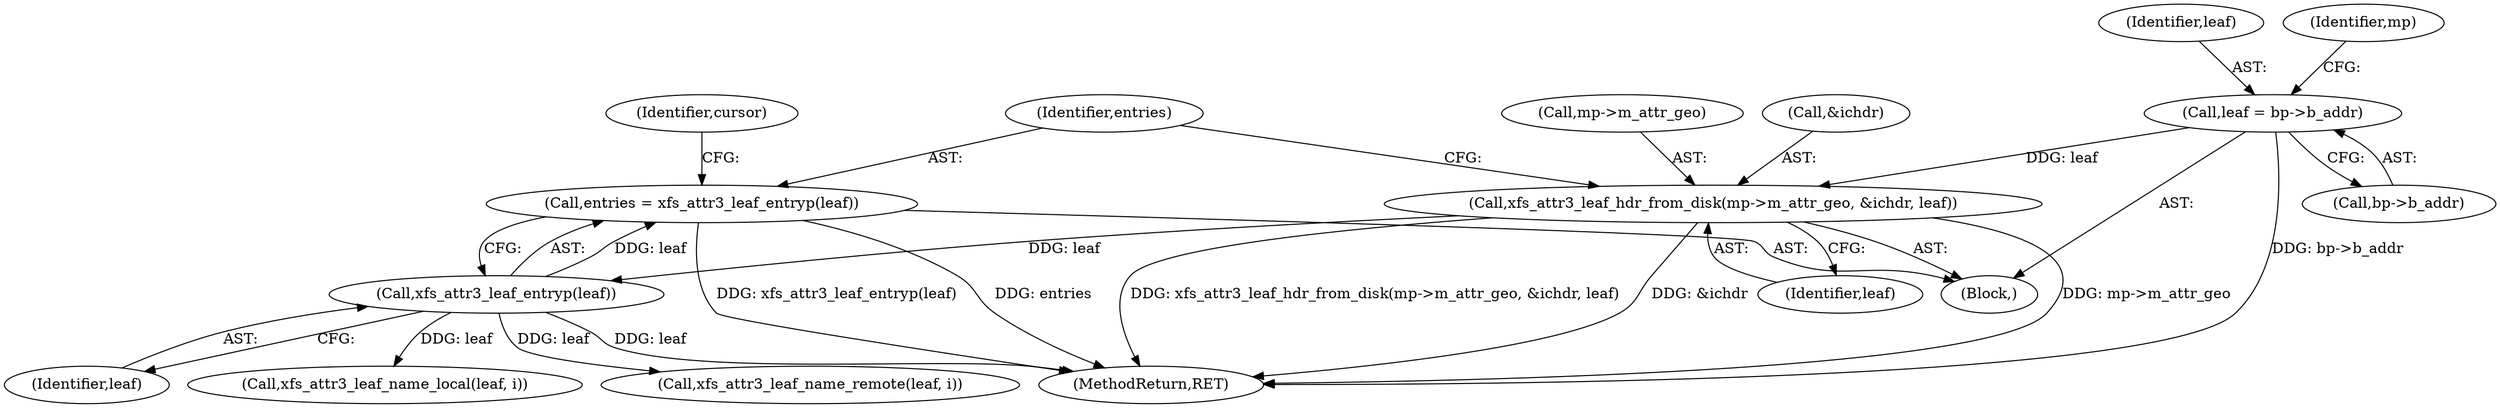 digraph "0_linux_2e83b79b2d6c78bf1b4aa227938a214dcbddc83f@pointer" {
"1000136" [label="(Call,entries = xfs_attr3_leaf_entryp(leaf))"];
"1000138" [label="(Call,xfs_attr3_leaf_entryp(leaf))"];
"1000129" [label="(Call,xfs_attr3_leaf_hdr_from_disk(mp->m_attr_geo, &ichdr, leaf))"];
"1000124" [label="(Call,leaf = bp->b_addr)"];
"1000129" [label="(Call,xfs_attr3_leaf_hdr_from_disk(mp->m_attr_geo, &ichdr, leaf))"];
"1000138" [label="(Call,xfs_attr3_leaf_entryp(leaf))"];
"1000124" [label="(Call,leaf = bp->b_addr)"];
"1000133" [label="(Call,&ichdr)"];
"1000125" [label="(Identifier,leaf)"];
"1000137" [label="(Identifier,entries)"];
"1000130" [label="(Call,mp->m_attr_geo)"];
"1000126" [label="(Call,bp->b_addr)"];
"1000304" [label="(Call,xfs_attr3_leaf_name_local(leaf, i))"];
"1000131" [label="(Identifier,mp)"];
"1000139" [label="(Identifier,leaf)"];
"1000136" [label="(Call,entries = xfs_attr3_leaf_entryp(leaf))"];
"1000106" [label="(Block,)"];
"1000495" [label="(MethodReturn,RET)"];
"1000141" [label="(Identifier,cursor)"];
"1000135" [label="(Identifier,leaf)"];
"1000343" [label="(Call,xfs_attr3_leaf_name_remote(leaf, i))"];
"1000136" -> "1000106"  [label="AST: "];
"1000136" -> "1000138"  [label="CFG: "];
"1000137" -> "1000136"  [label="AST: "];
"1000138" -> "1000136"  [label="AST: "];
"1000141" -> "1000136"  [label="CFG: "];
"1000136" -> "1000495"  [label="DDG: xfs_attr3_leaf_entryp(leaf)"];
"1000136" -> "1000495"  [label="DDG: entries"];
"1000138" -> "1000136"  [label="DDG: leaf"];
"1000138" -> "1000139"  [label="CFG: "];
"1000139" -> "1000138"  [label="AST: "];
"1000138" -> "1000495"  [label="DDG: leaf"];
"1000129" -> "1000138"  [label="DDG: leaf"];
"1000138" -> "1000304"  [label="DDG: leaf"];
"1000138" -> "1000343"  [label="DDG: leaf"];
"1000129" -> "1000106"  [label="AST: "];
"1000129" -> "1000135"  [label="CFG: "];
"1000130" -> "1000129"  [label="AST: "];
"1000133" -> "1000129"  [label="AST: "];
"1000135" -> "1000129"  [label="AST: "];
"1000137" -> "1000129"  [label="CFG: "];
"1000129" -> "1000495"  [label="DDG: mp->m_attr_geo"];
"1000129" -> "1000495"  [label="DDG: xfs_attr3_leaf_hdr_from_disk(mp->m_attr_geo, &ichdr, leaf)"];
"1000129" -> "1000495"  [label="DDG: &ichdr"];
"1000124" -> "1000129"  [label="DDG: leaf"];
"1000124" -> "1000106"  [label="AST: "];
"1000124" -> "1000126"  [label="CFG: "];
"1000125" -> "1000124"  [label="AST: "];
"1000126" -> "1000124"  [label="AST: "];
"1000131" -> "1000124"  [label="CFG: "];
"1000124" -> "1000495"  [label="DDG: bp->b_addr"];
}
